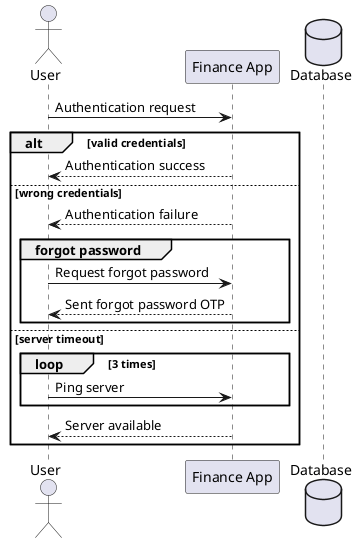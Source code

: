 @startuml sequencedemo
actor User as Foo
participant "Finance App" as Foo2
database Database as Foo3
Foo -> Foo2: Authentication request
alt valid credentials
Foo2 --> Foo: Authentication success
else wrong credentials
Foo2 --> Foo: Authentication failure
group forgot password
Foo -> Foo2: Request forgot password
Foo2 --> Foo: Sent forgot password OTP
end
else server timeout
loop 3 times
Foo -> Foo2: Ping server
end
Foo2 --> Foo: Server available
end
@enduml